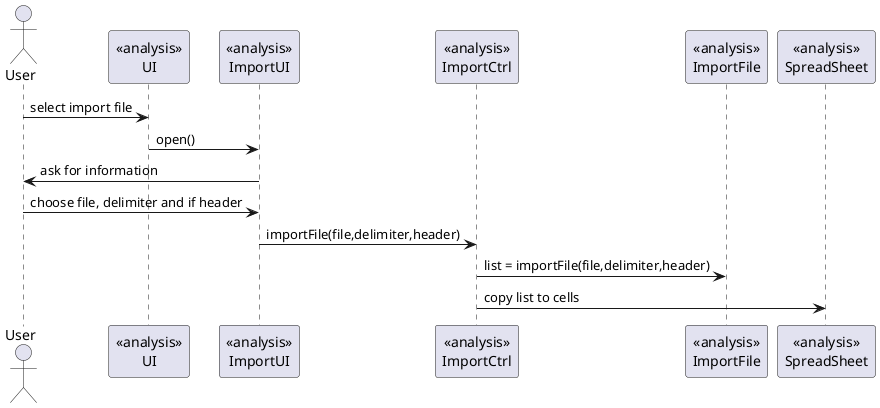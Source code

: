 @startuml doc-files/ipc04_01_Analysis_01.png

actor User 
participant "<<analysis>>\nUI" as UI
participant "<<analysis>>\nImportUI" as impUI
participant "<<analysis>>\nImportCtrl" as ctrl
participant "<<analysis>>\nImportFile" as file
participant "<<analysis>>\nSpreadSheet" as spread
User -> UI : select import file
UI -> impUI : open()
impUI -> User : ask for information
User -> impUI : choose file, delimiter and if header
impUI -> ctrl : importFile(file,delimiter,header)
ctrl -> file : list = importFile(file,delimiter,header)
ctrl -> spread : copy list to cells
@enduml
